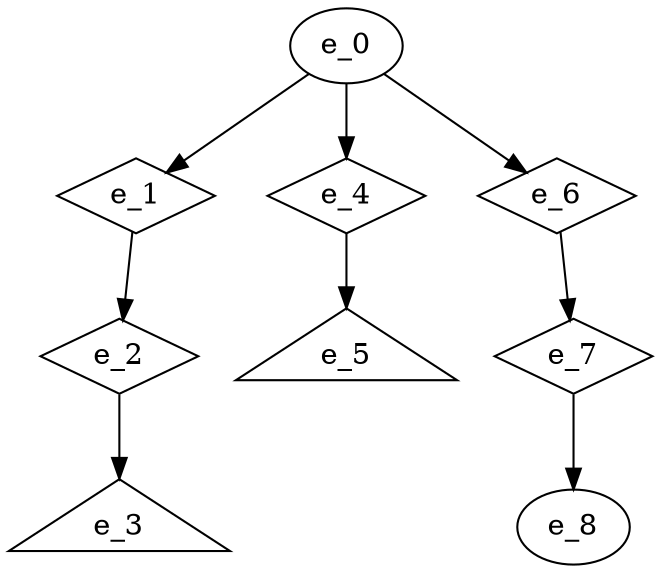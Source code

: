 digraph control_path {
  e_0: entry_node : n ;
  e_1 [shape = diamond];
  e_2 [shape = diamond];
  e_3 [shape = triangle];
  e_4 [shape = diamond];
  e_5 [shape = triangle];
  e_6 [shape = diamond];
  e_7 [shape = diamond];
  e_8: exit_node : s ;
  e_0 -> e_1;
  e_1 -> e_2;
  e_2 -> e_3;
  e_0 -> e_4;
  e_4 -> e_5;
  e_0 -> e_6;
  e_6 -> e_7;
  e_7 -> e_8;
}
